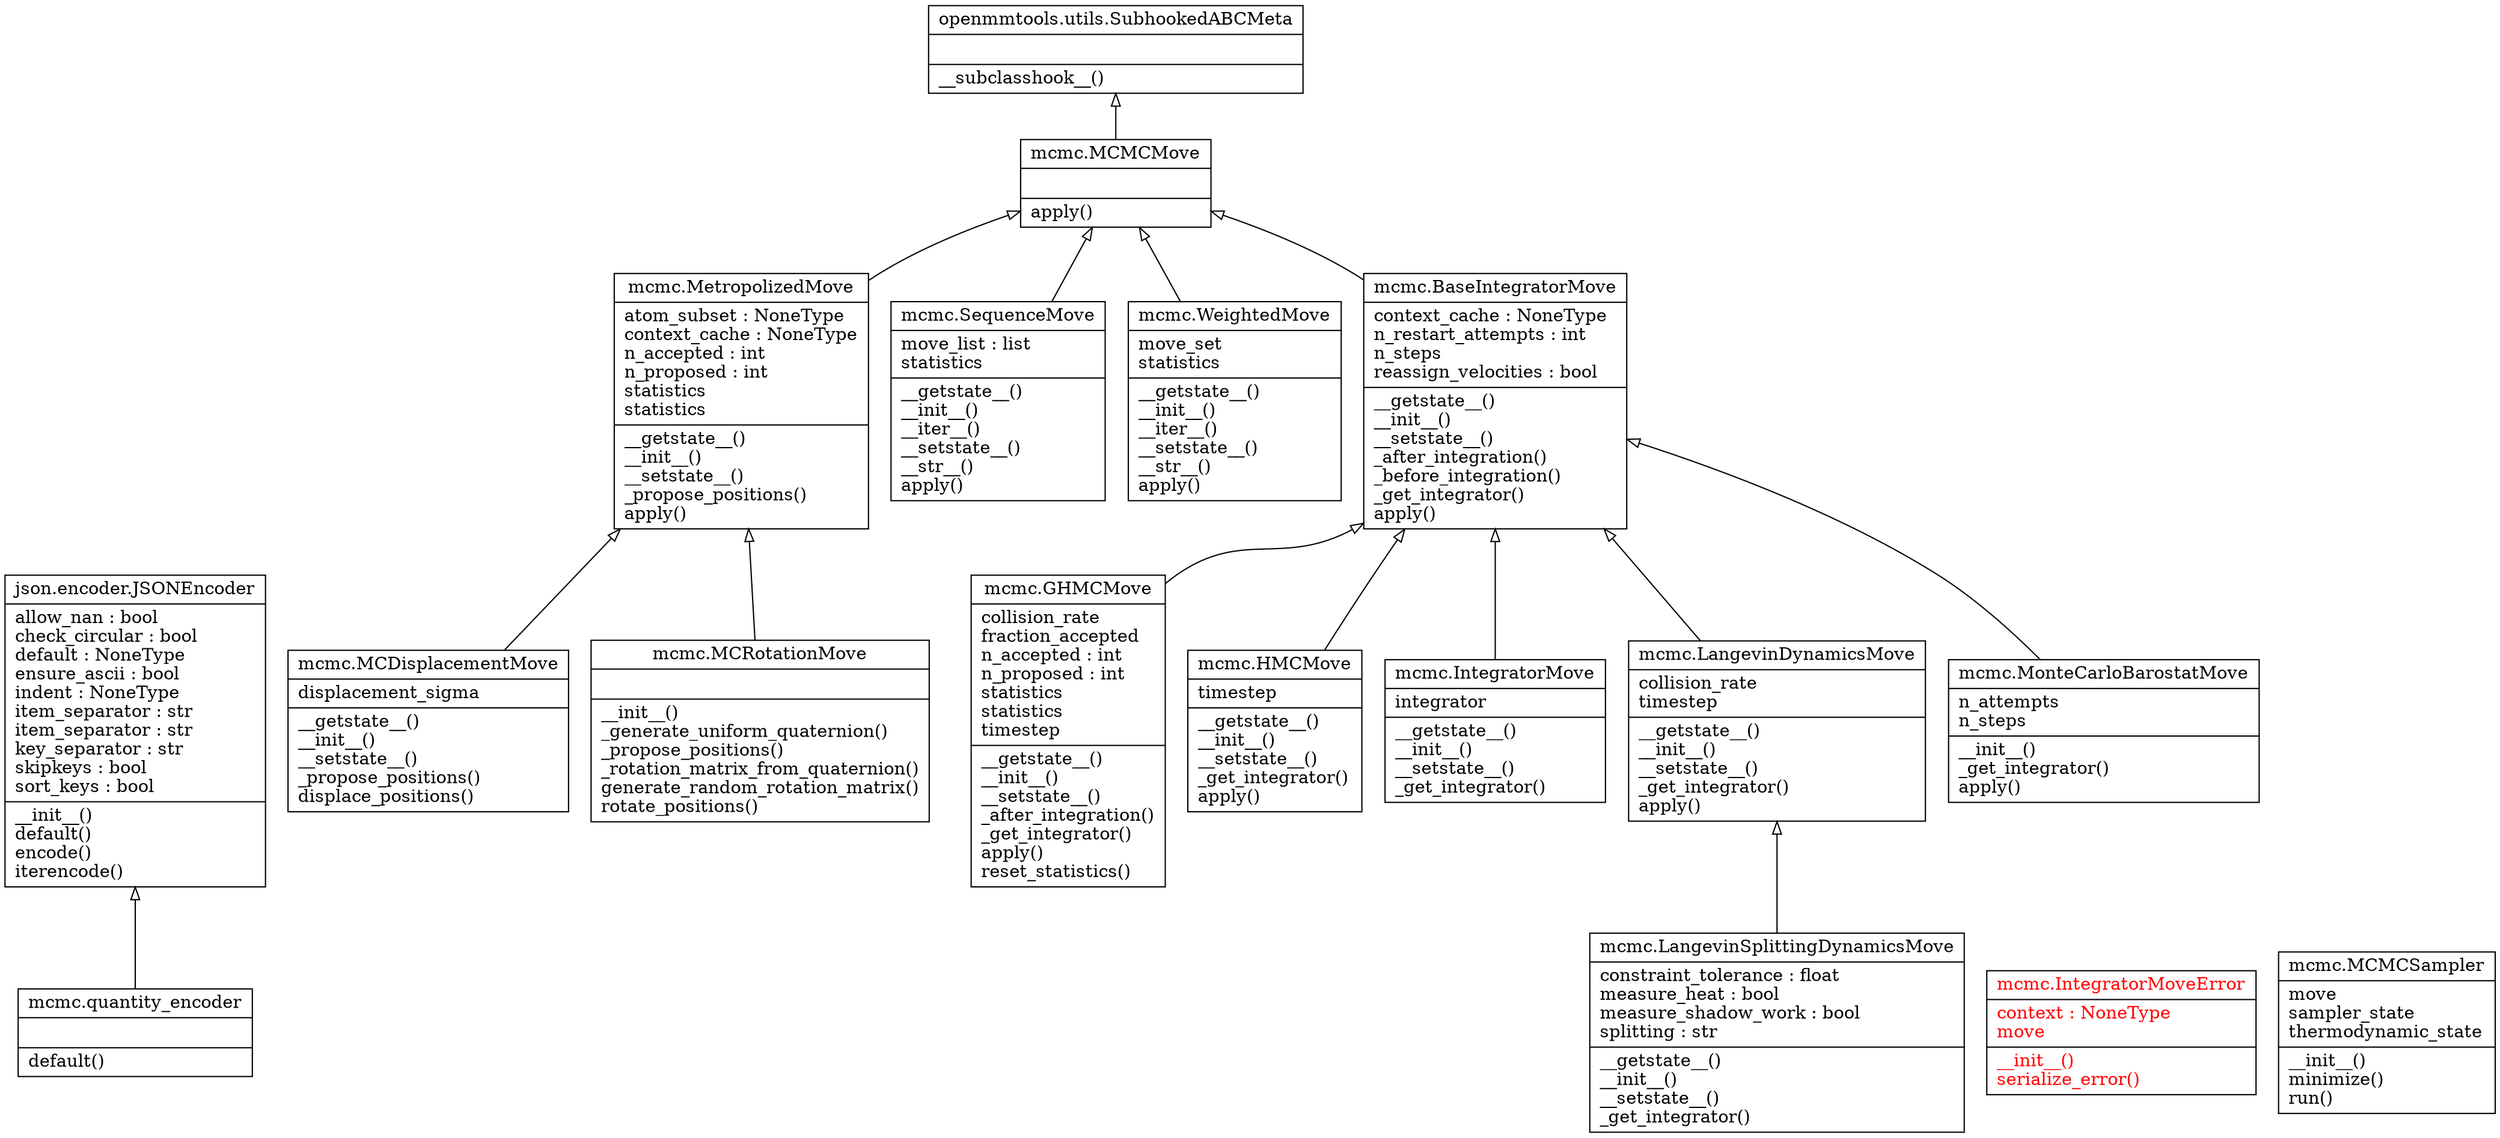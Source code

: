 digraph "classes_openmmtools" {
charset="utf-8"
rankdir=BT
"0" [label="{json.encoder.JSONEncoder|allow_nan : bool\lcheck_circular : bool\ldefault : NoneType\lensure_ascii : bool\lindent : NoneType\litem_separator : str\litem_separator : str\lkey_separator : str\lskipkeys : bool\lsort_keys : bool\l|__init__()\ldefault()\lencode()\literencode()\l}", shape="record"];
"1" [label="{mcmc.BaseIntegratorMove|context_cache : NoneType\ln_restart_attempts : int\ln_steps\lreassign_velocities : bool\l|__getstate__()\l__init__()\l__setstate__()\l_after_integration()\l_before_integration()\l_get_integrator()\lapply()\l}", shape="record"];
"2" [label="{mcmc.GHMCMove|collision_rate\lfraction_accepted\ln_accepted : int\ln_proposed : int\lstatistics\lstatistics\ltimestep\l|__getstate__()\l__init__()\l__setstate__()\l_after_integration()\l_get_integrator()\lapply()\lreset_statistics()\l}", shape="record"];
"3" [label="{mcmc.HMCMove|timestep\l|__getstate__()\l__init__()\l__setstate__()\l_get_integrator()\lapply()\l}", shape="record"];
"4" [label="{mcmc.IntegratorMove|integrator\l|__getstate__()\l__init__()\l__setstate__()\l_get_integrator()\l}", shape="record"];
"5" [fontcolor="red", label="{mcmc.IntegratorMoveError|context : NoneType\lmove\l|__init__()\lserialize_error()\l}", shape="record"];
"6" [label="{mcmc.LangevinDynamicsMove|collision_rate\ltimestep\l|__getstate__()\l__init__()\l__setstate__()\l_get_integrator()\lapply()\l}", shape="record"];
"7" [label="{mcmc.LangevinSplittingDynamicsMove|constraint_tolerance : float\lmeasure_heat : bool\lmeasure_shadow_work : bool\lsplitting : str\l|__getstate__()\l__init__()\l__setstate__()\l_get_integrator()\l}", shape="record"];
"8" [label="{mcmc.MCDisplacementMove|displacement_sigma\l|__getstate__()\l__init__()\l__setstate__()\l_propose_positions()\ldisplace_positions()\l}", shape="record"];
"9" [label="{mcmc.MCMCMove|\l|apply()\l}", shape="record"];
"10" [label="{mcmc.MCMCSampler|move\lsampler_state\lthermodynamic_state\l|__init__()\lminimize()\lrun()\l}", shape="record"];
"11" [label="{mcmc.MCRotationMove|\l|__init__()\l_generate_uniform_quaternion()\l_propose_positions()\l_rotation_matrix_from_quaternion()\lgenerate_random_rotation_matrix()\lrotate_positions()\l}", shape="record"];
"12" [label="{mcmc.MetropolizedMove|atom_subset : NoneType\lcontext_cache : NoneType\ln_accepted : int\ln_proposed : int\lstatistics\lstatistics\l|__getstate__()\l__init__()\l__setstate__()\l_propose_positions()\lapply()\l}", shape="record"];
"13" [label="{mcmc.MonteCarloBarostatMove|n_attempts\ln_steps\l|__init__()\l_get_integrator()\lapply()\l}", shape="record"];
"14" [label="{mcmc.SequenceMove|move_list : list\lstatistics\l|__getstate__()\l__init__()\l__iter__()\l__setstate__()\l__str__()\lapply()\l}", shape="record"];
"15" [label="{mcmc.WeightedMove|move_set\lstatistics\l|__getstate__()\l__init__()\l__iter__()\l__setstate__()\l__str__()\lapply()\l}", shape="record"];
"16" [label="{mcmc.quantity_encoder|\l|default()\l}", shape="record"];
"17" [label="{openmmtools.utils.SubhookedABCMeta|\l|__subclasshook__()\l}", shape="record"];
"1" -> "9" [arrowhead="empty", arrowtail="none"];
"2" -> "1" [arrowhead="empty", arrowtail="none"];
"3" -> "1" [arrowhead="empty", arrowtail="none"];
"4" -> "1" [arrowhead="empty", arrowtail="none"];
"6" -> "1" [arrowhead="empty", arrowtail="none"];
"7" -> "6" [arrowhead="empty", arrowtail="none"];
"8" -> "12" [arrowhead="empty", arrowtail="none"];
"9" -> "17" [arrowhead="empty", arrowtail="none"];
"11" -> "12" [arrowhead="empty", arrowtail="none"];
"12" -> "9" [arrowhead="empty", arrowtail="none"];
"13" -> "1" [arrowhead="empty", arrowtail="none"];
"14" -> "9" [arrowhead="empty", arrowtail="none"];
"15" -> "9" [arrowhead="empty", arrowtail="none"];
"16" -> "0" [arrowhead="empty", arrowtail="none"];
}
